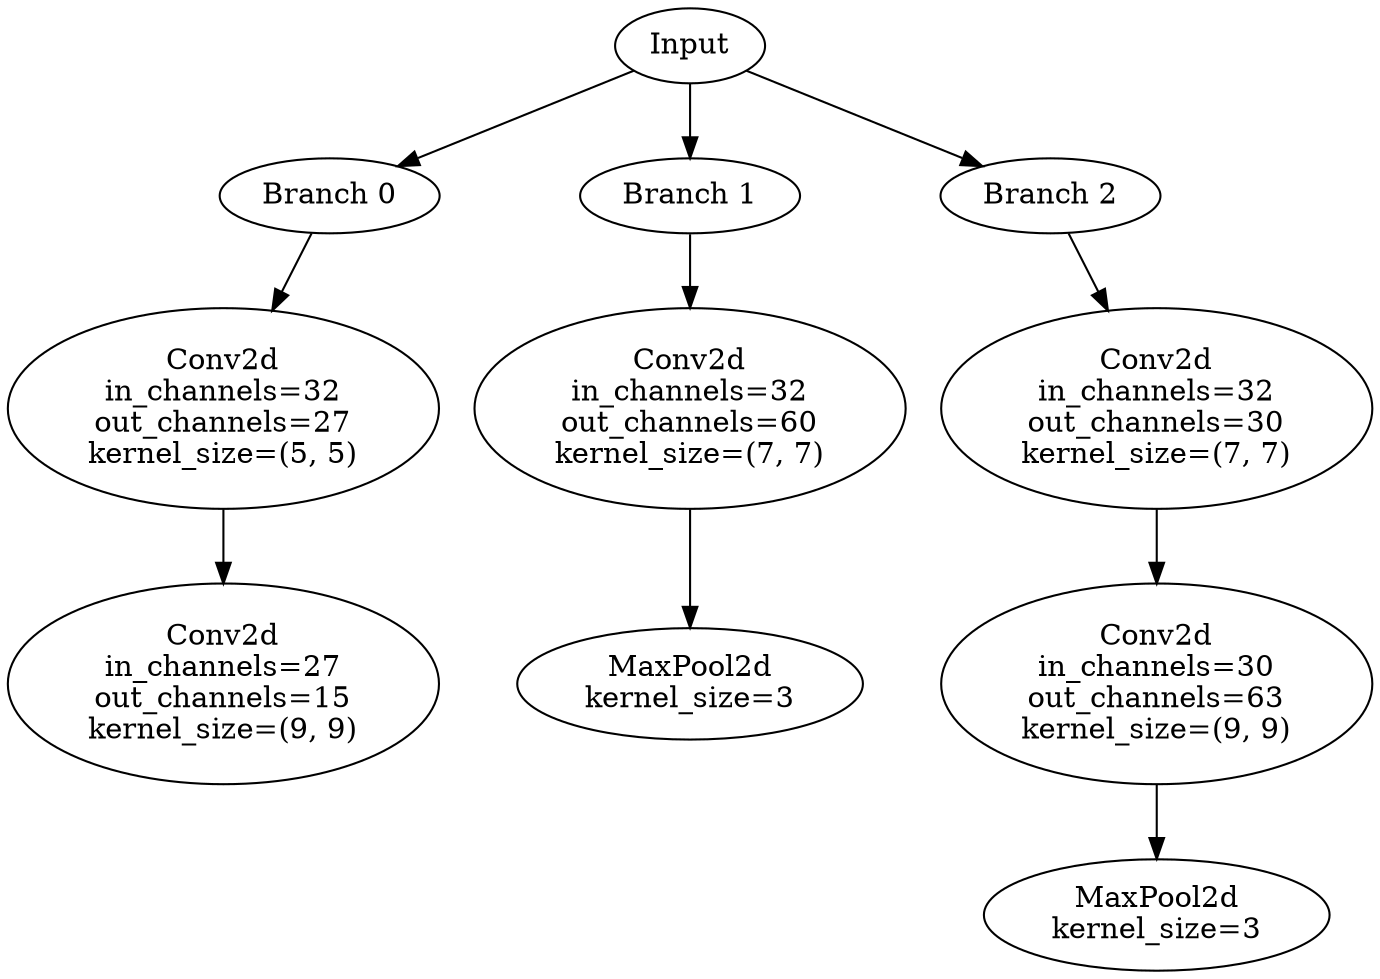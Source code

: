 // Inception Module - Coral 11
digraph {
	Input [label=Input]
	Branch_0 [label="Branch 0"]
	Input -> Branch_0
	Branch_0_Layer_0 [label="Conv2d
in_channels=32
out_channels=27
kernel_size=(5, 5)"]
	Branch_0 -> Branch_0_Layer_0
	Branch_0_Layer_1 [label="Conv2d
in_channels=27
out_channels=15
kernel_size=(9, 9)"]
	Branch_0_Layer_0 -> Branch_0_Layer_1
	Branch_1 [label="Branch 1"]
	Input -> Branch_1
	Branch_1_Layer_0 [label="Conv2d
in_channels=32
out_channels=60
kernel_size=(7, 7)"]
	Branch_1 -> Branch_1_Layer_0
	Branch_1_Layer_1 [label="MaxPool2d
kernel_size=3"]
	Branch_1_Layer_0 -> Branch_1_Layer_1
	Branch_2 [label="Branch 2"]
	Input -> Branch_2
	Branch_2_Layer_0 [label="Conv2d
in_channels=32
out_channels=30
kernel_size=(7, 7)"]
	Branch_2 -> Branch_2_Layer_0
	Branch_2_Layer_1 [label="Conv2d
in_channels=30
out_channels=63
kernel_size=(9, 9)"]
	Branch_2_Layer_0 -> Branch_2_Layer_1
	Branch_2_Layer_2 [label="MaxPool2d
kernel_size=3"]
	Branch_2_Layer_1 -> Branch_2_Layer_2
}
